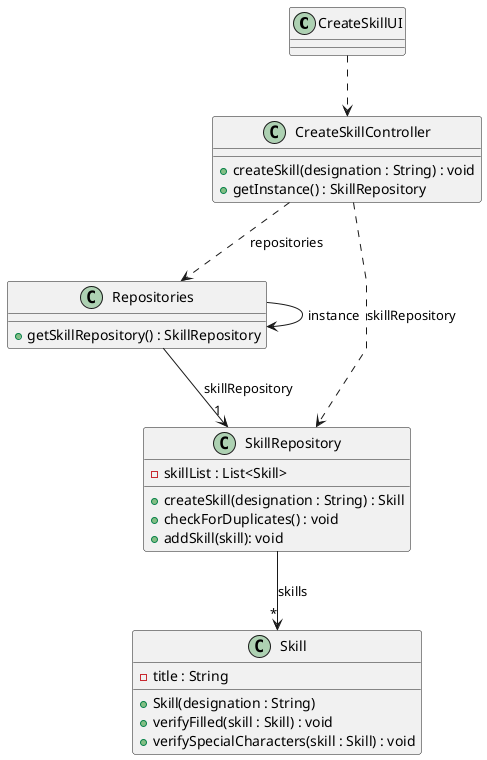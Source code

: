 @startuml
skinparam packageStyle rectangle
skinparam shadowing false
skinparam linetype polyline

'left to right direction

class CreateSkillUI {
}

class CreateSkillController {
    +createSkill(designation : String) : void
    +getInstance() : SkillRepository
}

class Repositories {
    +getSkillRepository() : SkillRepository
}

class SkillRepository {
    - skillList : List<Skill>
    +createSkill(designation : String) : Skill
    +checkForDuplicates() : void
    +addSkill(skill): void
}

class Skill {
    - title : String
    + Skill(designation : String)
    +verifyFilled(skill : Skill) : void
    +verifySpecialCharacters(skill : Skill) : void
}

CreateSkillUI ..> CreateSkillController
Repositories --> "1" SkillRepository : skillRepository
Repositories --> Repositories : instance
SkillRepository --> "*" Skill : skills
CreateSkillController ..> Repositories : repositories
CreateSkillController ..> SkillRepository : skillRepository

@enduml
